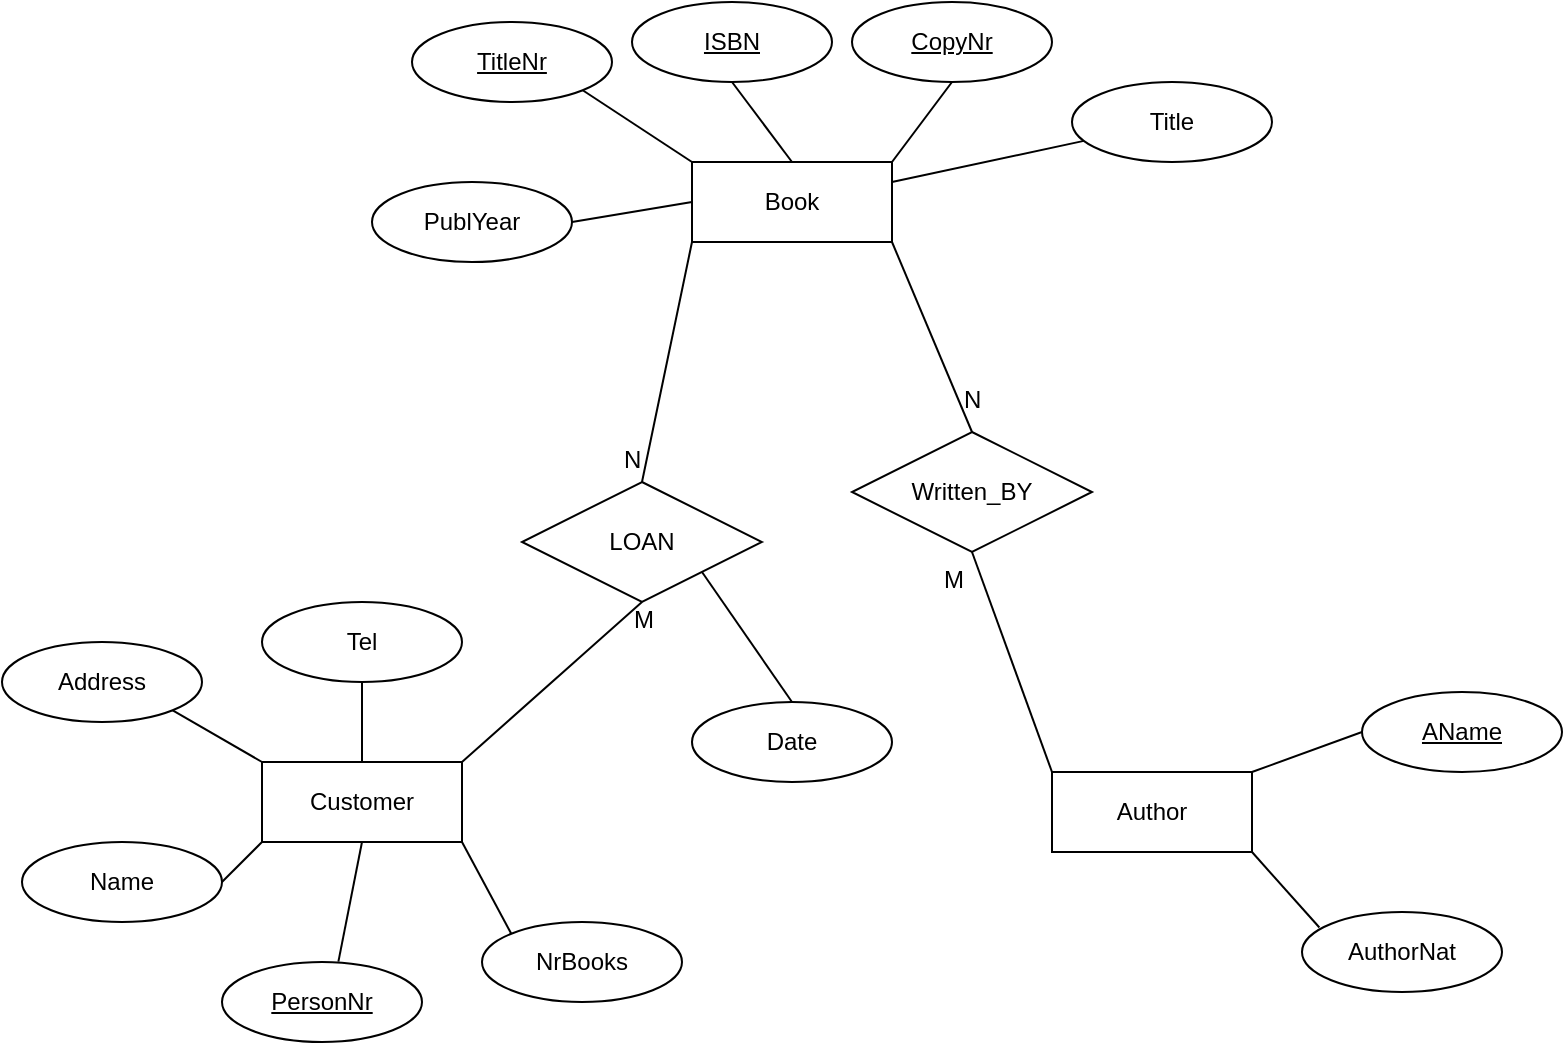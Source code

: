 <mxfile version="14.0.1" type="github">
  <diagram id="DU4CjxMif5-YunDEux9x" name="Page-1">
    <mxGraphModel dx="1300" dy="590" grid="1" gridSize="10" guides="1" tooltips="1" connect="1" arrows="1" fold="1" page="1" pageScale="1" pageWidth="850" pageHeight="1100" math="0" shadow="0">
      <root>
        <mxCell id="0" />
        <mxCell id="1" parent="0" />
        <mxCell id="i9QOnDys1VtDLzXmyhaR-1" value="Book" style="whiteSpace=wrap;html=1;align=center;" vertex="1" parent="1">
          <mxGeometry x="390" y="160" width="100" height="40" as="geometry" />
        </mxCell>
        <mxCell id="i9QOnDys1VtDLzXmyhaR-2" value="TitleNr" style="ellipse;whiteSpace=wrap;html=1;align=center;fontStyle=4;" vertex="1" parent="1">
          <mxGeometry x="250" y="90" width="100" height="40" as="geometry" />
        </mxCell>
        <mxCell id="i9QOnDys1VtDLzXmyhaR-3" value="ISBN" style="ellipse;whiteSpace=wrap;html=1;align=center;fontStyle=4;" vertex="1" parent="1">
          <mxGeometry x="360" y="80" width="100" height="40" as="geometry" />
        </mxCell>
        <mxCell id="i9QOnDys1VtDLzXmyhaR-4" value="CopyNr" style="ellipse;whiteSpace=wrap;html=1;align=center;fontStyle=4;" vertex="1" parent="1">
          <mxGeometry x="470" y="80" width="100" height="40" as="geometry" />
        </mxCell>
        <mxCell id="i9QOnDys1VtDLzXmyhaR-6" value="PublYear" style="ellipse;whiteSpace=wrap;html=1;align=center;" vertex="1" parent="1">
          <mxGeometry x="230" y="170" width="100" height="40" as="geometry" />
        </mxCell>
        <mxCell id="i9QOnDys1VtDLzXmyhaR-8" value="Title" style="ellipse;whiteSpace=wrap;html=1;align=center;" vertex="1" parent="1">
          <mxGeometry x="580" y="120" width="100" height="40" as="geometry" />
        </mxCell>
        <mxCell id="i9QOnDys1VtDLzXmyhaR-10" value="AuthorNat" style="ellipse;whiteSpace=wrap;html=1;align=center;" vertex="1" parent="1">
          <mxGeometry x="695" y="535" width="100" height="40" as="geometry" />
        </mxCell>
        <mxCell id="i9QOnDys1VtDLzXmyhaR-11" value="AName" style="ellipse;whiteSpace=wrap;html=1;align=center;fontStyle=4;" vertex="1" parent="1">
          <mxGeometry x="725" y="425" width="100" height="40" as="geometry" />
        </mxCell>
        <mxCell id="i9QOnDys1VtDLzXmyhaR-13" value="" style="endArrow=none;html=1;rounded=0;exitX=1;exitY=0.25;exitDx=0;exitDy=0;" edge="1" parent="1" source="i9QOnDys1VtDLzXmyhaR-1" target="i9QOnDys1VtDLzXmyhaR-8">
          <mxGeometry relative="1" as="geometry">
            <mxPoint x="535" y="300" as="sourcePoint" />
            <mxPoint x="695" y="300" as="targetPoint" />
          </mxGeometry>
        </mxCell>
        <mxCell id="i9QOnDys1VtDLzXmyhaR-14" value="" style="endArrow=none;html=1;rounded=0;entryX=0.5;entryY=1;entryDx=0;entryDy=0;exitX=1;exitY=0;exitDx=0;exitDy=0;" edge="1" parent="1" source="i9QOnDys1VtDLzXmyhaR-1" target="i9QOnDys1VtDLzXmyhaR-4">
          <mxGeometry relative="1" as="geometry">
            <mxPoint x="630" y="260" as="sourcePoint" />
            <mxPoint x="790" y="260" as="targetPoint" />
          </mxGeometry>
        </mxCell>
        <mxCell id="i9QOnDys1VtDLzXmyhaR-15" value="Author" style="whiteSpace=wrap;html=1;align=center;" vertex="1" parent="1">
          <mxGeometry x="570" y="465" width="100" height="40" as="geometry" />
        </mxCell>
        <mxCell id="i9QOnDys1VtDLzXmyhaR-17" value="Customer" style="whiteSpace=wrap;html=1;align=center;" vertex="1" parent="1">
          <mxGeometry x="175" y="460" width="100" height="40" as="geometry" />
        </mxCell>
        <mxCell id="i9QOnDys1VtDLzXmyhaR-19" value="PersonNr" style="ellipse;whiteSpace=wrap;html=1;align=center;fontStyle=4;" vertex="1" parent="1">
          <mxGeometry x="155" y="560" width="100" height="40" as="geometry" />
        </mxCell>
        <mxCell id="i9QOnDys1VtDLzXmyhaR-20" value="Name" style="ellipse;whiteSpace=wrap;html=1;align=center;" vertex="1" parent="1">
          <mxGeometry x="55" y="500" width="100" height="40" as="geometry" />
        </mxCell>
        <mxCell id="i9QOnDys1VtDLzXmyhaR-21" value="Address" style="ellipse;whiteSpace=wrap;html=1;align=center;" vertex="1" parent="1">
          <mxGeometry x="45" y="400" width="100" height="40" as="geometry" />
        </mxCell>
        <mxCell id="i9QOnDys1VtDLzXmyhaR-22" value="Tel" style="ellipse;whiteSpace=wrap;html=1;align=center;" vertex="1" parent="1">
          <mxGeometry x="175" y="380" width="100" height="40" as="geometry" />
        </mxCell>
        <mxCell id="i9QOnDys1VtDLzXmyhaR-23" value="LOAN" style="shape=rhombus;perimeter=rhombusPerimeter;whiteSpace=wrap;html=1;align=center;" vertex="1" parent="1">
          <mxGeometry x="305" y="320" width="120" height="60" as="geometry" />
        </mxCell>
        <mxCell id="i9QOnDys1VtDLzXmyhaR-24" value="Written_BY" style="shape=rhombus;perimeter=rhombusPerimeter;whiteSpace=wrap;html=1;align=center;" vertex="1" parent="1">
          <mxGeometry x="470" y="295" width="120" height="60" as="geometry" />
        </mxCell>
        <mxCell id="i9QOnDys1VtDLzXmyhaR-26" value="M" style="text;strokeColor=none;fillColor=none;spacingLeft=4;spacingRight=4;overflow=hidden;rotatable=0;points=[[0,0.5],[1,0.5]];portConstraint=eastwest;fontSize=12;" vertex="1" parent="1">
          <mxGeometry x="355" y="375" width="40" height="30" as="geometry" />
        </mxCell>
        <mxCell id="i9QOnDys1VtDLzXmyhaR-27" value="" style="endArrow=none;html=1;rounded=0;entryX=1;entryY=0;entryDx=0;entryDy=0;exitX=0.5;exitY=1;exitDx=0;exitDy=0;" edge="1" parent="1" source="i9QOnDys1VtDLzXmyhaR-23" target="i9QOnDys1VtDLzXmyhaR-17">
          <mxGeometry relative="1" as="geometry">
            <mxPoint x="365" y="280" as="sourcePoint" />
            <mxPoint x="525" y="280" as="targetPoint" />
          </mxGeometry>
        </mxCell>
        <mxCell id="i9QOnDys1VtDLzXmyhaR-28" value="" style="endArrow=none;html=1;rounded=0;exitX=0.5;exitY=1;exitDx=0;exitDy=0;entryX=0.5;entryY=0;entryDx=0;entryDy=0;" edge="1" parent="1" source="i9QOnDys1VtDLzXmyhaR-22" target="i9QOnDys1VtDLzXmyhaR-17">
          <mxGeometry relative="1" as="geometry">
            <mxPoint x="395" y="380" as="sourcePoint" />
            <mxPoint x="555" y="380" as="targetPoint" />
          </mxGeometry>
        </mxCell>
        <mxCell id="i9QOnDys1VtDLzXmyhaR-29" value="" style="endArrow=none;html=1;rounded=0;exitX=1;exitY=1;exitDx=0;exitDy=0;entryX=0;entryY=0;entryDx=0;entryDy=0;" edge="1" parent="1" source="i9QOnDys1VtDLzXmyhaR-21" target="i9QOnDys1VtDLzXmyhaR-17">
          <mxGeometry relative="1" as="geometry">
            <mxPoint x="395" y="380" as="sourcePoint" />
            <mxPoint x="555" y="380" as="targetPoint" />
          </mxGeometry>
        </mxCell>
        <mxCell id="i9QOnDys1VtDLzXmyhaR-30" value="" style="endArrow=none;html=1;rounded=0;exitX=1;exitY=0.5;exitDx=0;exitDy=0;entryX=0;entryY=1;entryDx=0;entryDy=0;" edge="1" parent="1" source="i9QOnDys1VtDLzXmyhaR-20" target="i9QOnDys1VtDLzXmyhaR-17">
          <mxGeometry relative="1" as="geometry">
            <mxPoint x="395" y="380" as="sourcePoint" />
            <mxPoint x="555" y="380" as="targetPoint" />
          </mxGeometry>
        </mxCell>
        <mxCell id="i9QOnDys1VtDLzXmyhaR-31" value="" style="endArrow=none;html=1;rounded=0;exitX=0.582;exitY=-0.005;exitDx=0;exitDy=0;exitPerimeter=0;entryX=0.5;entryY=1;entryDx=0;entryDy=0;" edge="1" parent="1" source="i9QOnDys1VtDLzXmyhaR-19" target="i9QOnDys1VtDLzXmyhaR-17">
          <mxGeometry relative="1" as="geometry">
            <mxPoint x="395" y="430" as="sourcePoint" />
            <mxPoint x="555" y="430" as="targetPoint" />
          </mxGeometry>
        </mxCell>
        <mxCell id="i9QOnDys1VtDLzXmyhaR-33" value="" style="endArrow=none;html=1;rounded=0;exitX=0.5;exitY=1;exitDx=0;exitDy=0;entryX=0.5;entryY=0;entryDx=0;entryDy=0;" edge="1" parent="1" source="i9QOnDys1VtDLzXmyhaR-3" target="i9QOnDys1VtDLzXmyhaR-1">
          <mxGeometry relative="1" as="geometry">
            <mxPoint x="580" y="240" as="sourcePoint" />
            <mxPoint x="740" y="240" as="targetPoint" />
          </mxGeometry>
        </mxCell>
        <mxCell id="i9QOnDys1VtDLzXmyhaR-34" value="" style="endArrow=none;html=1;rounded=0;exitX=1;exitY=1;exitDx=0;exitDy=0;entryX=0.5;entryY=0;entryDx=0;entryDy=0;" edge="1" parent="1" source="i9QOnDys1VtDLzXmyhaR-1" target="i9QOnDys1VtDLzXmyhaR-24">
          <mxGeometry relative="1" as="geometry">
            <mxPoint x="580" y="240" as="sourcePoint" />
            <mxPoint x="740" y="240" as="targetPoint" />
          </mxGeometry>
        </mxCell>
        <mxCell id="i9QOnDys1VtDLzXmyhaR-35" value="" style="endArrow=none;html=1;rounded=0;exitX=0.5;exitY=1;exitDx=0;exitDy=0;entryX=0;entryY=0;entryDx=0;entryDy=0;" edge="1" parent="1" source="i9QOnDys1VtDLzXmyhaR-24" target="i9QOnDys1VtDLzXmyhaR-15">
          <mxGeometry relative="1" as="geometry">
            <mxPoint x="520" y="265" as="sourcePoint" />
            <mxPoint x="680" y="265" as="targetPoint" />
          </mxGeometry>
        </mxCell>
        <mxCell id="i9QOnDys1VtDLzXmyhaR-36" value="" style="endArrow=none;html=1;rounded=0;entryX=0;entryY=0.5;entryDx=0;entryDy=0;exitX=1;exitY=0;exitDx=0;exitDy=0;" edge="1" parent="1" source="i9QOnDys1VtDLzXmyhaR-15" target="i9QOnDys1VtDLzXmyhaR-11">
          <mxGeometry relative="1" as="geometry">
            <mxPoint x="535" y="405" as="sourcePoint" />
            <mxPoint x="695" y="405" as="targetPoint" />
          </mxGeometry>
        </mxCell>
        <mxCell id="i9QOnDys1VtDLzXmyhaR-37" value="" style="endArrow=none;html=1;rounded=0;entryX=0.087;entryY=0.194;entryDx=0;entryDy=0;entryPerimeter=0;exitX=1;exitY=1;exitDx=0;exitDy=0;" edge="1" parent="1" source="i9QOnDys1VtDLzXmyhaR-15" target="i9QOnDys1VtDLzXmyhaR-10">
          <mxGeometry relative="1" as="geometry">
            <mxPoint x="535" y="535" as="sourcePoint" />
            <mxPoint x="695" y="535" as="targetPoint" />
          </mxGeometry>
        </mxCell>
        <mxCell id="i9QOnDys1VtDLzXmyhaR-38" value="N" style="text;strokeColor=none;fillColor=none;spacingLeft=4;spacingRight=4;overflow=hidden;rotatable=0;points=[[0,0.5],[1,0.5]];portConstraint=eastwest;fontSize=12;" vertex="1" parent="1">
          <mxGeometry x="520" y="265" width="40" height="30" as="geometry" />
        </mxCell>
        <mxCell id="i9QOnDys1VtDLzXmyhaR-39" value="M" style="text;strokeColor=none;fillColor=none;spacingLeft=4;spacingRight=4;overflow=hidden;rotatable=0;points=[[0,0.5],[1,0.5]];portConstraint=eastwest;fontSize=12;" vertex="1" parent="1">
          <mxGeometry x="510" y="355" width="40" height="30" as="geometry" />
        </mxCell>
        <mxCell id="i9QOnDys1VtDLzXmyhaR-40" value="" style="endArrow=none;html=1;rounded=0;entryX=1;entryY=1;entryDx=0;entryDy=0;exitX=0;exitY=0;exitDx=0;exitDy=0;" edge="1" parent="1" source="i9QOnDys1VtDLzXmyhaR-1" target="i9QOnDys1VtDLzXmyhaR-2">
          <mxGeometry relative="1" as="geometry">
            <mxPoint x="200" y="300" as="sourcePoint" />
            <mxPoint x="360" y="300" as="targetPoint" />
          </mxGeometry>
        </mxCell>
        <mxCell id="i9QOnDys1VtDLzXmyhaR-41" value="" style="endArrow=none;html=1;rounded=0;exitX=1;exitY=0.5;exitDx=0;exitDy=0;entryX=0;entryY=0.5;entryDx=0;entryDy=0;" edge="1" parent="1" source="i9QOnDys1VtDLzXmyhaR-6" target="i9QOnDys1VtDLzXmyhaR-1">
          <mxGeometry relative="1" as="geometry">
            <mxPoint x="270" y="260" as="sourcePoint" />
            <mxPoint x="430" y="260" as="targetPoint" />
          </mxGeometry>
        </mxCell>
        <mxCell id="i9QOnDys1VtDLzXmyhaR-42" value="NrBooks" style="ellipse;whiteSpace=wrap;html=1;align=center;" vertex="1" parent="1">
          <mxGeometry x="285" y="540" width="100" height="40" as="geometry" />
        </mxCell>
        <mxCell id="i9QOnDys1VtDLzXmyhaR-43" value="" style="endArrow=none;html=1;rounded=0;entryX=0;entryY=0;entryDx=0;entryDy=0;exitX=1;exitY=1;exitDx=0;exitDy=0;" edge="1" parent="1" source="i9QOnDys1VtDLzXmyhaR-17" target="i9QOnDys1VtDLzXmyhaR-42">
          <mxGeometry relative="1" as="geometry">
            <mxPoint x="115" y="390" as="sourcePoint" />
            <mxPoint x="275" y="390" as="targetPoint" />
          </mxGeometry>
        </mxCell>
        <mxCell id="i9QOnDys1VtDLzXmyhaR-25" value="N" style="text;strokeColor=none;fillColor=none;spacingLeft=4;spacingRight=4;overflow=hidden;rotatable=0;points=[[0,0.5],[1,0.5]];portConstraint=eastwest;fontSize=12;" vertex="1" parent="1">
          <mxGeometry x="350" y="295" width="30" height="20" as="geometry" />
        </mxCell>
        <mxCell id="i9QOnDys1VtDLzXmyhaR-45" value="" style="endArrow=none;html=1;rounded=0;exitX=0.5;exitY=0;exitDx=0;exitDy=0;entryX=0;entryY=1;entryDx=0;entryDy=0;" edge="1" parent="1" source="i9QOnDys1VtDLzXmyhaR-23" target="i9QOnDys1VtDLzXmyhaR-1">
          <mxGeometry relative="1" as="geometry">
            <mxPoint x="365" y="320" as="sourcePoint" />
            <mxPoint x="390" y="200" as="targetPoint" />
          </mxGeometry>
        </mxCell>
        <mxCell id="i9QOnDys1VtDLzXmyhaR-46" value="Date" style="ellipse;whiteSpace=wrap;html=1;align=center;" vertex="1" parent="1">
          <mxGeometry x="390" y="430" width="100" height="40" as="geometry" />
        </mxCell>
        <mxCell id="i9QOnDys1VtDLzXmyhaR-47" value="" style="endArrow=none;html=1;rounded=0;exitX=1;exitY=1;exitDx=0;exitDy=0;entryX=0.5;entryY=0;entryDx=0;entryDy=0;" edge="1" parent="1" source="i9QOnDys1VtDLzXmyhaR-23" target="i9QOnDys1VtDLzXmyhaR-46">
          <mxGeometry relative="1" as="geometry">
            <mxPoint x="460" y="410" as="sourcePoint" />
            <mxPoint x="620" y="410" as="targetPoint" />
          </mxGeometry>
        </mxCell>
      </root>
    </mxGraphModel>
  </diagram>
</mxfile>
